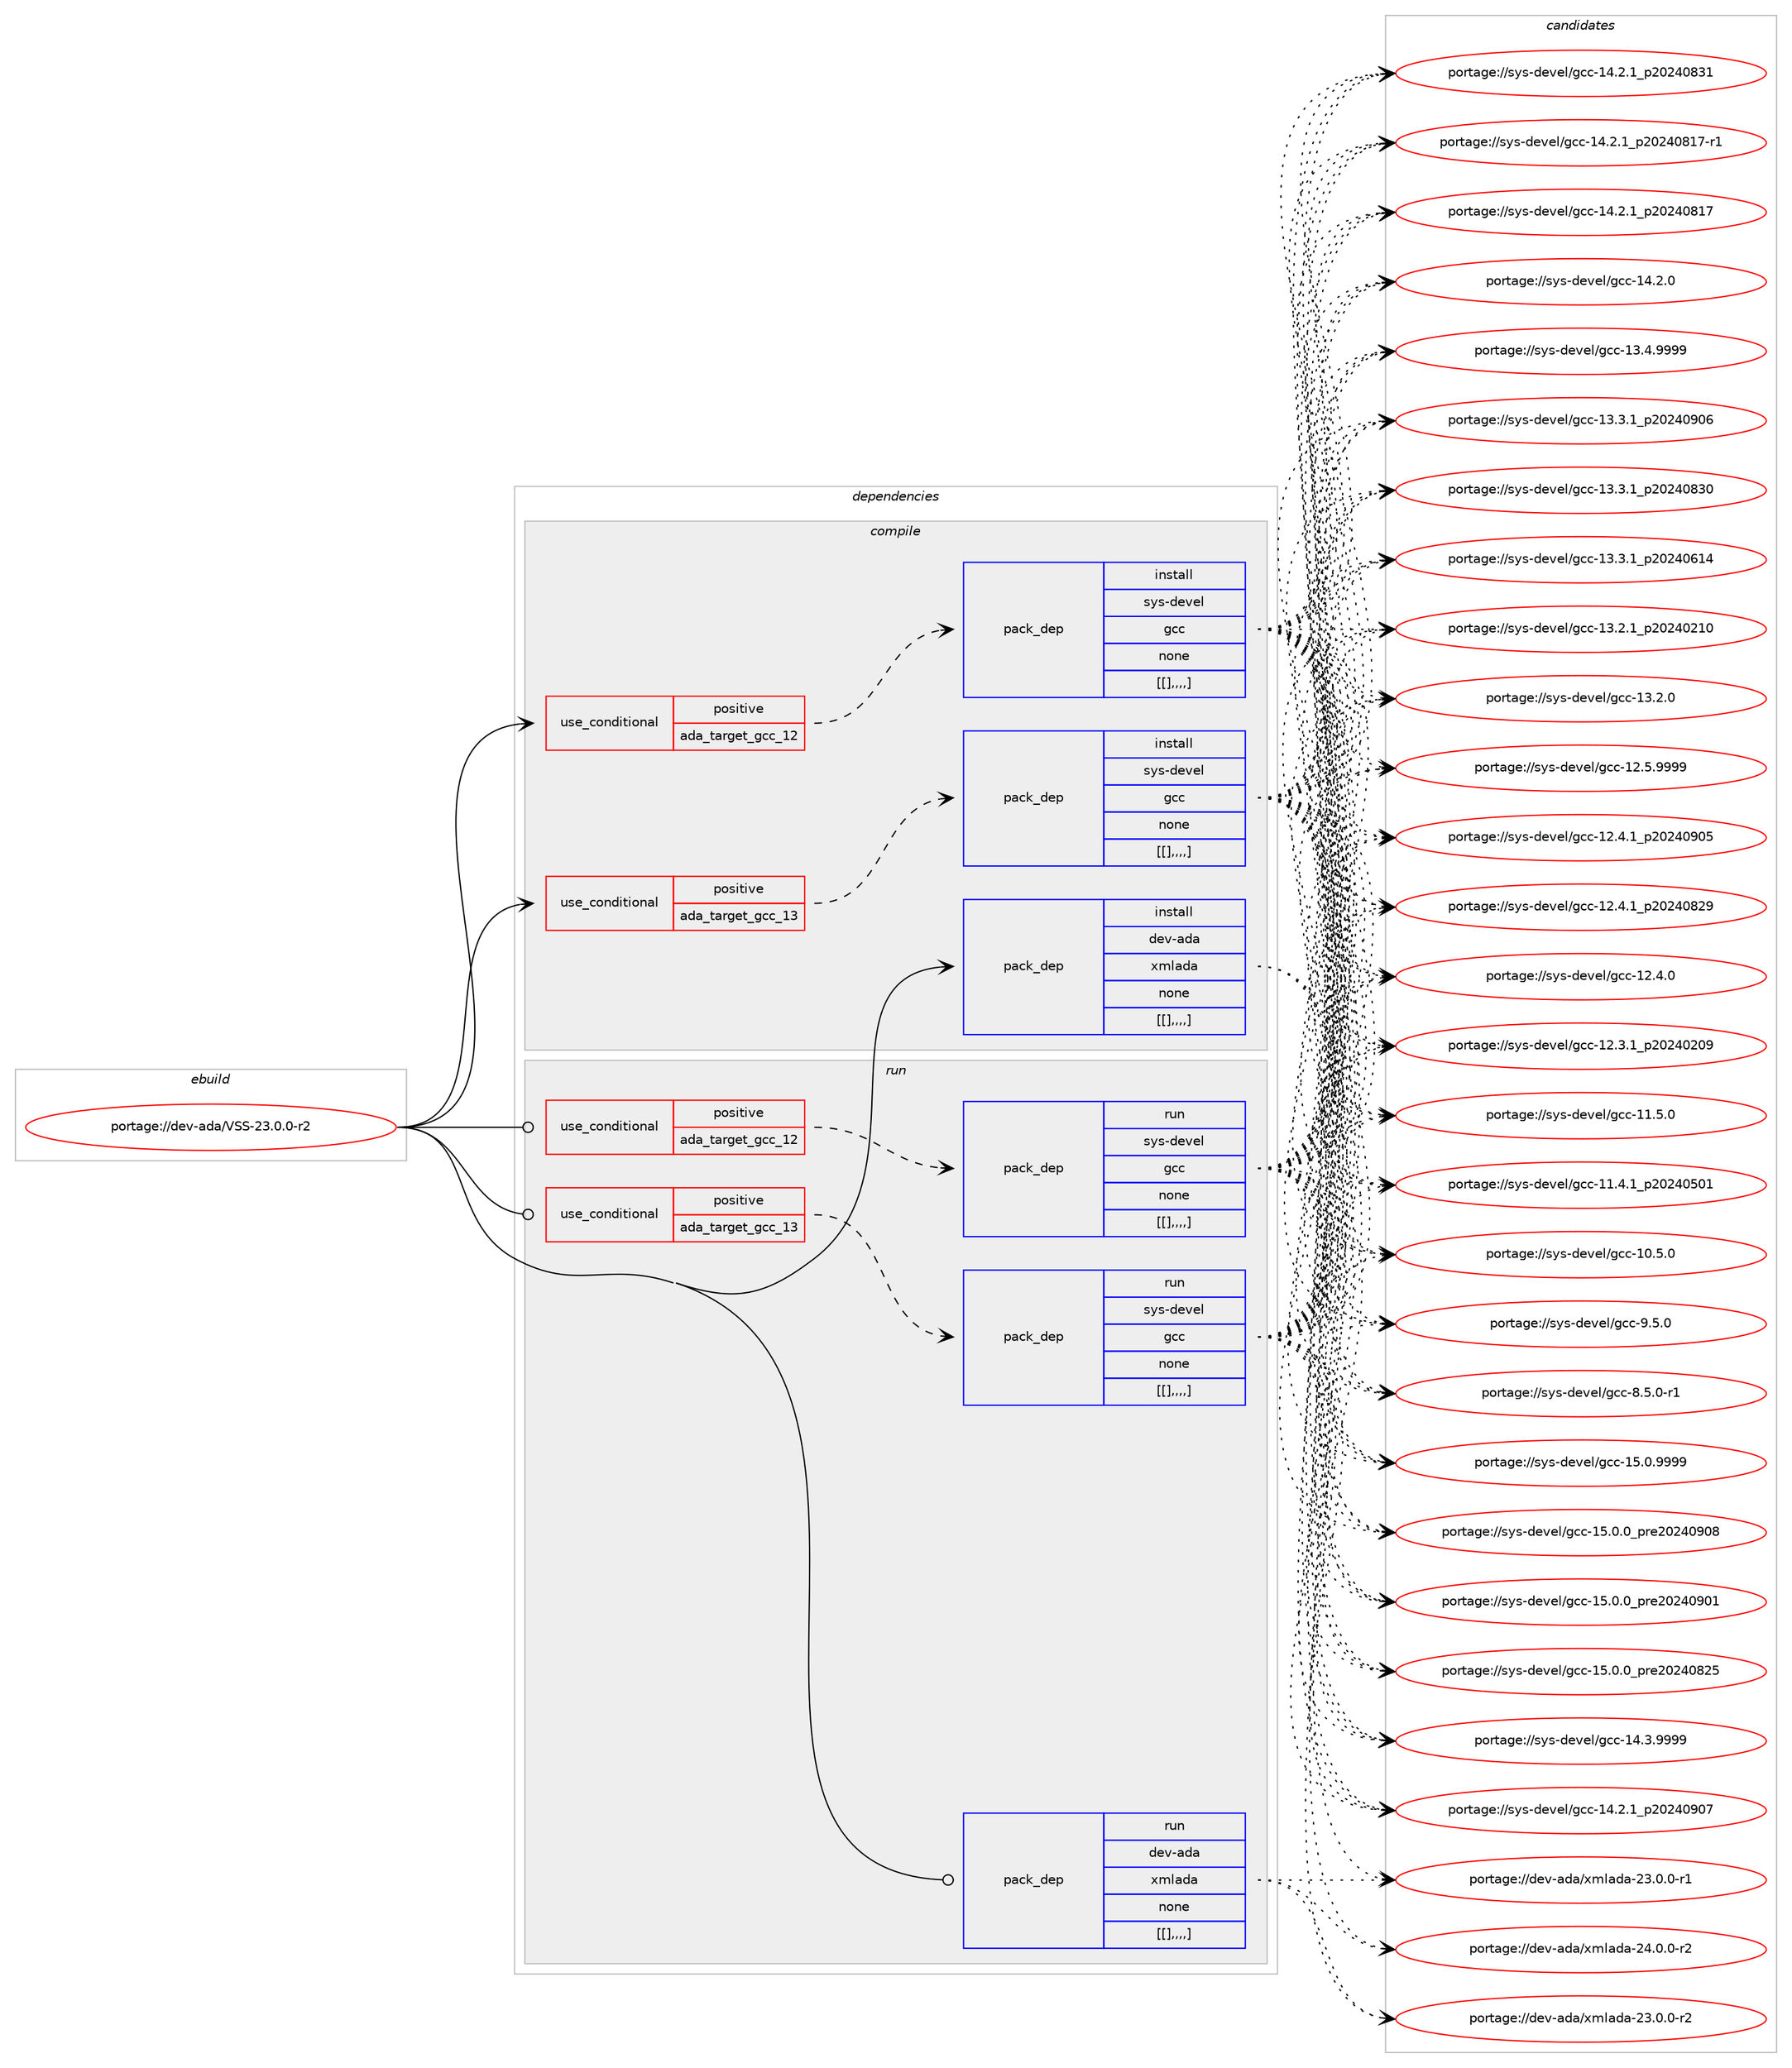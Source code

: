 digraph prolog {

# *************
# Graph options
# *************

newrank=true;
concentrate=true;
compound=true;
graph [rankdir=LR,fontname=Helvetica,fontsize=10,ranksep=1.5];#, ranksep=2.5, nodesep=0.2];
edge  [arrowhead=vee];
node  [fontname=Helvetica,fontsize=10];

# **********
# The ebuild
# **********

subgraph cluster_leftcol {
color=gray;
label=<<i>ebuild</i>>;
id [label="portage://dev-ada/VSS-23.0.0-r2", color=red, width=4, href="../dev-ada/VSS-23.0.0-r2.svg"];
}

# ****************
# The dependencies
# ****************

subgraph cluster_midcol {
color=gray;
label=<<i>dependencies</i>>;
subgraph cluster_compile {
fillcolor="#eeeeee";
style=filled;
label=<<i>compile</i>>;
subgraph cond16482 {
dependency63281 [label=<<TABLE BORDER="0" CELLBORDER="1" CELLSPACING="0" CELLPADDING="4"><TR><TD ROWSPAN="3" CELLPADDING="10">use_conditional</TD></TR><TR><TD>positive</TD></TR><TR><TD>ada_target_gcc_12</TD></TR></TABLE>>, shape=none, color=red];
subgraph pack45878 {
dependency63282 [label=<<TABLE BORDER="0" CELLBORDER="1" CELLSPACING="0" CELLPADDING="4" WIDTH="220"><TR><TD ROWSPAN="6" CELLPADDING="30">pack_dep</TD></TR><TR><TD WIDTH="110">install</TD></TR><TR><TD>sys-devel</TD></TR><TR><TD>gcc</TD></TR><TR><TD>none</TD></TR><TR><TD>[[],,,,]</TD></TR></TABLE>>, shape=none, color=blue];
}
dependency63281:e -> dependency63282:w [weight=20,style="dashed",arrowhead="vee"];
}
id:e -> dependency63281:w [weight=20,style="solid",arrowhead="vee"];
subgraph cond16483 {
dependency63283 [label=<<TABLE BORDER="0" CELLBORDER="1" CELLSPACING="0" CELLPADDING="4"><TR><TD ROWSPAN="3" CELLPADDING="10">use_conditional</TD></TR><TR><TD>positive</TD></TR><TR><TD>ada_target_gcc_13</TD></TR></TABLE>>, shape=none, color=red];
subgraph pack45879 {
dependency63284 [label=<<TABLE BORDER="0" CELLBORDER="1" CELLSPACING="0" CELLPADDING="4" WIDTH="220"><TR><TD ROWSPAN="6" CELLPADDING="30">pack_dep</TD></TR><TR><TD WIDTH="110">install</TD></TR><TR><TD>sys-devel</TD></TR><TR><TD>gcc</TD></TR><TR><TD>none</TD></TR><TR><TD>[[],,,,]</TD></TR></TABLE>>, shape=none, color=blue];
}
dependency63283:e -> dependency63284:w [weight=20,style="dashed",arrowhead="vee"];
}
id:e -> dependency63283:w [weight=20,style="solid",arrowhead="vee"];
subgraph pack45880 {
dependency63285 [label=<<TABLE BORDER="0" CELLBORDER="1" CELLSPACING="0" CELLPADDING="4" WIDTH="220"><TR><TD ROWSPAN="6" CELLPADDING="30">pack_dep</TD></TR><TR><TD WIDTH="110">install</TD></TR><TR><TD>dev-ada</TD></TR><TR><TD>xmlada</TD></TR><TR><TD>none</TD></TR><TR><TD>[[],,,,]</TD></TR></TABLE>>, shape=none, color=blue];
}
id:e -> dependency63285:w [weight=20,style="solid",arrowhead="vee"];
}
subgraph cluster_compileandrun {
fillcolor="#eeeeee";
style=filled;
label=<<i>compile and run</i>>;
}
subgraph cluster_run {
fillcolor="#eeeeee";
style=filled;
label=<<i>run</i>>;
subgraph cond16484 {
dependency63286 [label=<<TABLE BORDER="0" CELLBORDER="1" CELLSPACING="0" CELLPADDING="4"><TR><TD ROWSPAN="3" CELLPADDING="10">use_conditional</TD></TR><TR><TD>positive</TD></TR><TR><TD>ada_target_gcc_12</TD></TR></TABLE>>, shape=none, color=red];
subgraph pack45881 {
dependency63287 [label=<<TABLE BORDER="0" CELLBORDER="1" CELLSPACING="0" CELLPADDING="4" WIDTH="220"><TR><TD ROWSPAN="6" CELLPADDING="30">pack_dep</TD></TR><TR><TD WIDTH="110">run</TD></TR><TR><TD>sys-devel</TD></TR><TR><TD>gcc</TD></TR><TR><TD>none</TD></TR><TR><TD>[[],,,,]</TD></TR></TABLE>>, shape=none, color=blue];
}
dependency63286:e -> dependency63287:w [weight=20,style="dashed",arrowhead="vee"];
}
id:e -> dependency63286:w [weight=20,style="solid",arrowhead="odot"];
subgraph cond16485 {
dependency63288 [label=<<TABLE BORDER="0" CELLBORDER="1" CELLSPACING="0" CELLPADDING="4"><TR><TD ROWSPAN="3" CELLPADDING="10">use_conditional</TD></TR><TR><TD>positive</TD></TR><TR><TD>ada_target_gcc_13</TD></TR></TABLE>>, shape=none, color=red];
subgraph pack45882 {
dependency63289 [label=<<TABLE BORDER="0" CELLBORDER="1" CELLSPACING="0" CELLPADDING="4" WIDTH="220"><TR><TD ROWSPAN="6" CELLPADDING="30">pack_dep</TD></TR><TR><TD WIDTH="110">run</TD></TR><TR><TD>sys-devel</TD></TR><TR><TD>gcc</TD></TR><TR><TD>none</TD></TR><TR><TD>[[],,,,]</TD></TR></TABLE>>, shape=none, color=blue];
}
dependency63288:e -> dependency63289:w [weight=20,style="dashed",arrowhead="vee"];
}
id:e -> dependency63288:w [weight=20,style="solid",arrowhead="odot"];
subgraph pack45883 {
dependency63290 [label=<<TABLE BORDER="0" CELLBORDER="1" CELLSPACING="0" CELLPADDING="4" WIDTH="220"><TR><TD ROWSPAN="6" CELLPADDING="30">pack_dep</TD></TR><TR><TD WIDTH="110">run</TD></TR><TR><TD>dev-ada</TD></TR><TR><TD>xmlada</TD></TR><TR><TD>none</TD></TR><TR><TD>[[],,,,]</TD></TR></TABLE>>, shape=none, color=blue];
}
id:e -> dependency63290:w [weight=20,style="solid",arrowhead="odot"];
}
}

# **************
# The candidates
# **************

subgraph cluster_choices {
rank=same;
color=gray;
label=<<i>candidates</i>>;

subgraph choice45878 {
color=black;
nodesep=1;
choice1151211154510010111810110847103999945495346484657575757 [label="portage://sys-devel/gcc-15.0.9999", color=red, width=4,href="../sys-devel/gcc-15.0.9999.svg"];
choice1151211154510010111810110847103999945495346484648951121141015048505248574856 [label="portage://sys-devel/gcc-15.0.0_pre20240908", color=red, width=4,href="../sys-devel/gcc-15.0.0_pre20240908.svg"];
choice1151211154510010111810110847103999945495346484648951121141015048505248574849 [label="portage://sys-devel/gcc-15.0.0_pre20240901", color=red, width=4,href="../sys-devel/gcc-15.0.0_pre20240901.svg"];
choice1151211154510010111810110847103999945495346484648951121141015048505248565053 [label="portage://sys-devel/gcc-15.0.0_pre20240825", color=red, width=4,href="../sys-devel/gcc-15.0.0_pre20240825.svg"];
choice1151211154510010111810110847103999945495246514657575757 [label="portage://sys-devel/gcc-14.3.9999", color=red, width=4,href="../sys-devel/gcc-14.3.9999.svg"];
choice1151211154510010111810110847103999945495246504649951125048505248574855 [label="portage://sys-devel/gcc-14.2.1_p20240907", color=red, width=4,href="../sys-devel/gcc-14.2.1_p20240907.svg"];
choice1151211154510010111810110847103999945495246504649951125048505248565149 [label="portage://sys-devel/gcc-14.2.1_p20240831", color=red, width=4,href="../sys-devel/gcc-14.2.1_p20240831.svg"];
choice11512111545100101118101108471039999454952465046499511250485052485649554511449 [label="portage://sys-devel/gcc-14.2.1_p20240817-r1", color=red, width=4,href="../sys-devel/gcc-14.2.1_p20240817-r1.svg"];
choice1151211154510010111810110847103999945495246504649951125048505248564955 [label="portage://sys-devel/gcc-14.2.1_p20240817", color=red, width=4,href="../sys-devel/gcc-14.2.1_p20240817.svg"];
choice1151211154510010111810110847103999945495246504648 [label="portage://sys-devel/gcc-14.2.0", color=red, width=4,href="../sys-devel/gcc-14.2.0.svg"];
choice1151211154510010111810110847103999945495146524657575757 [label="portage://sys-devel/gcc-13.4.9999", color=red, width=4,href="../sys-devel/gcc-13.4.9999.svg"];
choice1151211154510010111810110847103999945495146514649951125048505248574854 [label="portage://sys-devel/gcc-13.3.1_p20240906", color=red, width=4,href="../sys-devel/gcc-13.3.1_p20240906.svg"];
choice1151211154510010111810110847103999945495146514649951125048505248565148 [label="portage://sys-devel/gcc-13.3.1_p20240830", color=red, width=4,href="../sys-devel/gcc-13.3.1_p20240830.svg"];
choice1151211154510010111810110847103999945495146514649951125048505248544952 [label="portage://sys-devel/gcc-13.3.1_p20240614", color=red, width=4,href="../sys-devel/gcc-13.3.1_p20240614.svg"];
choice1151211154510010111810110847103999945495146504649951125048505248504948 [label="portage://sys-devel/gcc-13.2.1_p20240210", color=red, width=4,href="../sys-devel/gcc-13.2.1_p20240210.svg"];
choice1151211154510010111810110847103999945495146504648 [label="portage://sys-devel/gcc-13.2.0", color=red, width=4,href="../sys-devel/gcc-13.2.0.svg"];
choice1151211154510010111810110847103999945495046534657575757 [label="portage://sys-devel/gcc-12.5.9999", color=red, width=4,href="../sys-devel/gcc-12.5.9999.svg"];
choice1151211154510010111810110847103999945495046524649951125048505248574853 [label="portage://sys-devel/gcc-12.4.1_p20240905", color=red, width=4,href="../sys-devel/gcc-12.4.1_p20240905.svg"];
choice1151211154510010111810110847103999945495046524649951125048505248565057 [label="portage://sys-devel/gcc-12.4.1_p20240829", color=red, width=4,href="../sys-devel/gcc-12.4.1_p20240829.svg"];
choice1151211154510010111810110847103999945495046524648 [label="portage://sys-devel/gcc-12.4.0", color=red, width=4,href="../sys-devel/gcc-12.4.0.svg"];
choice1151211154510010111810110847103999945495046514649951125048505248504857 [label="portage://sys-devel/gcc-12.3.1_p20240209", color=red, width=4,href="../sys-devel/gcc-12.3.1_p20240209.svg"];
choice1151211154510010111810110847103999945494946534648 [label="portage://sys-devel/gcc-11.5.0", color=red, width=4,href="../sys-devel/gcc-11.5.0.svg"];
choice1151211154510010111810110847103999945494946524649951125048505248534849 [label="portage://sys-devel/gcc-11.4.1_p20240501", color=red, width=4,href="../sys-devel/gcc-11.4.1_p20240501.svg"];
choice1151211154510010111810110847103999945494846534648 [label="portage://sys-devel/gcc-10.5.0", color=red, width=4,href="../sys-devel/gcc-10.5.0.svg"];
choice11512111545100101118101108471039999455746534648 [label="portage://sys-devel/gcc-9.5.0", color=red, width=4,href="../sys-devel/gcc-9.5.0.svg"];
choice115121115451001011181011084710399994556465346484511449 [label="portage://sys-devel/gcc-8.5.0-r1", color=red, width=4,href="../sys-devel/gcc-8.5.0-r1.svg"];
dependency63282:e -> choice1151211154510010111810110847103999945495346484657575757:w [style=dotted,weight="100"];
dependency63282:e -> choice1151211154510010111810110847103999945495346484648951121141015048505248574856:w [style=dotted,weight="100"];
dependency63282:e -> choice1151211154510010111810110847103999945495346484648951121141015048505248574849:w [style=dotted,weight="100"];
dependency63282:e -> choice1151211154510010111810110847103999945495346484648951121141015048505248565053:w [style=dotted,weight="100"];
dependency63282:e -> choice1151211154510010111810110847103999945495246514657575757:w [style=dotted,weight="100"];
dependency63282:e -> choice1151211154510010111810110847103999945495246504649951125048505248574855:w [style=dotted,weight="100"];
dependency63282:e -> choice1151211154510010111810110847103999945495246504649951125048505248565149:w [style=dotted,weight="100"];
dependency63282:e -> choice11512111545100101118101108471039999454952465046499511250485052485649554511449:w [style=dotted,weight="100"];
dependency63282:e -> choice1151211154510010111810110847103999945495246504649951125048505248564955:w [style=dotted,weight="100"];
dependency63282:e -> choice1151211154510010111810110847103999945495246504648:w [style=dotted,weight="100"];
dependency63282:e -> choice1151211154510010111810110847103999945495146524657575757:w [style=dotted,weight="100"];
dependency63282:e -> choice1151211154510010111810110847103999945495146514649951125048505248574854:w [style=dotted,weight="100"];
dependency63282:e -> choice1151211154510010111810110847103999945495146514649951125048505248565148:w [style=dotted,weight="100"];
dependency63282:e -> choice1151211154510010111810110847103999945495146514649951125048505248544952:w [style=dotted,weight="100"];
dependency63282:e -> choice1151211154510010111810110847103999945495146504649951125048505248504948:w [style=dotted,weight="100"];
dependency63282:e -> choice1151211154510010111810110847103999945495146504648:w [style=dotted,weight="100"];
dependency63282:e -> choice1151211154510010111810110847103999945495046534657575757:w [style=dotted,weight="100"];
dependency63282:e -> choice1151211154510010111810110847103999945495046524649951125048505248574853:w [style=dotted,weight="100"];
dependency63282:e -> choice1151211154510010111810110847103999945495046524649951125048505248565057:w [style=dotted,weight="100"];
dependency63282:e -> choice1151211154510010111810110847103999945495046524648:w [style=dotted,weight="100"];
dependency63282:e -> choice1151211154510010111810110847103999945495046514649951125048505248504857:w [style=dotted,weight="100"];
dependency63282:e -> choice1151211154510010111810110847103999945494946534648:w [style=dotted,weight="100"];
dependency63282:e -> choice1151211154510010111810110847103999945494946524649951125048505248534849:w [style=dotted,weight="100"];
dependency63282:e -> choice1151211154510010111810110847103999945494846534648:w [style=dotted,weight="100"];
dependency63282:e -> choice11512111545100101118101108471039999455746534648:w [style=dotted,weight="100"];
dependency63282:e -> choice115121115451001011181011084710399994556465346484511449:w [style=dotted,weight="100"];
}
subgraph choice45879 {
color=black;
nodesep=1;
choice1151211154510010111810110847103999945495346484657575757 [label="portage://sys-devel/gcc-15.0.9999", color=red, width=4,href="../sys-devel/gcc-15.0.9999.svg"];
choice1151211154510010111810110847103999945495346484648951121141015048505248574856 [label="portage://sys-devel/gcc-15.0.0_pre20240908", color=red, width=4,href="../sys-devel/gcc-15.0.0_pre20240908.svg"];
choice1151211154510010111810110847103999945495346484648951121141015048505248574849 [label="portage://sys-devel/gcc-15.0.0_pre20240901", color=red, width=4,href="../sys-devel/gcc-15.0.0_pre20240901.svg"];
choice1151211154510010111810110847103999945495346484648951121141015048505248565053 [label="portage://sys-devel/gcc-15.0.0_pre20240825", color=red, width=4,href="../sys-devel/gcc-15.0.0_pre20240825.svg"];
choice1151211154510010111810110847103999945495246514657575757 [label="portage://sys-devel/gcc-14.3.9999", color=red, width=4,href="../sys-devel/gcc-14.3.9999.svg"];
choice1151211154510010111810110847103999945495246504649951125048505248574855 [label="portage://sys-devel/gcc-14.2.1_p20240907", color=red, width=4,href="../sys-devel/gcc-14.2.1_p20240907.svg"];
choice1151211154510010111810110847103999945495246504649951125048505248565149 [label="portage://sys-devel/gcc-14.2.1_p20240831", color=red, width=4,href="../sys-devel/gcc-14.2.1_p20240831.svg"];
choice11512111545100101118101108471039999454952465046499511250485052485649554511449 [label="portage://sys-devel/gcc-14.2.1_p20240817-r1", color=red, width=4,href="../sys-devel/gcc-14.2.1_p20240817-r1.svg"];
choice1151211154510010111810110847103999945495246504649951125048505248564955 [label="portage://sys-devel/gcc-14.2.1_p20240817", color=red, width=4,href="../sys-devel/gcc-14.2.1_p20240817.svg"];
choice1151211154510010111810110847103999945495246504648 [label="portage://sys-devel/gcc-14.2.0", color=red, width=4,href="../sys-devel/gcc-14.2.0.svg"];
choice1151211154510010111810110847103999945495146524657575757 [label="portage://sys-devel/gcc-13.4.9999", color=red, width=4,href="../sys-devel/gcc-13.4.9999.svg"];
choice1151211154510010111810110847103999945495146514649951125048505248574854 [label="portage://sys-devel/gcc-13.3.1_p20240906", color=red, width=4,href="../sys-devel/gcc-13.3.1_p20240906.svg"];
choice1151211154510010111810110847103999945495146514649951125048505248565148 [label="portage://sys-devel/gcc-13.3.1_p20240830", color=red, width=4,href="../sys-devel/gcc-13.3.1_p20240830.svg"];
choice1151211154510010111810110847103999945495146514649951125048505248544952 [label="portage://sys-devel/gcc-13.3.1_p20240614", color=red, width=4,href="../sys-devel/gcc-13.3.1_p20240614.svg"];
choice1151211154510010111810110847103999945495146504649951125048505248504948 [label="portage://sys-devel/gcc-13.2.1_p20240210", color=red, width=4,href="../sys-devel/gcc-13.2.1_p20240210.svg"];
choice1151211154510010111810110847103999945495146504648 [label="portage://sys-devel/gcc-13.2.0", color=red, width=4,href="../sys-devel/gcc-13.2.0.svg"];
choice1151211154510010111810110847103999945495046534657575757 [label="portage://sys-devel/gcc-12.5.9999", color=red, width=4,href="../sys-devel/gcc-12.5.9999.svg"];
choice1151211154510010111810110847103999945495046524649951125048505248574853 [label="portage://sys-devel/gcc-12.4.1_p20240905", color=red, width=4,href="../sys-devel/gcc-12.4.1_p20240905.svg"];
choice1151211154510010111810110847103999945495046524649951125048505248565057 [label="portage://sys-devel/gcc-12.4.1_p20240829", color=red, width=4,href="../sys-devel/gcc-12.4.1_p20240829.svg"];
choice1151211154510010111810110847103999945495046524648 [label="portage://sys-devel/gcc-12.4.0", color=red, width=4,href="../sys-devel/gcc-12.4.0.svg"];
choice1151211154510010111810110847103999945495046514649951125048505248504857 [label="portage://sys-devel/gcc-12.3.1_p20240209", color=red, width=4,href="../sys-devel/gcc-12.3.1_p20240209.svg"];
choice1151211154510010111810110847103999945494946534648 [label="portage://sys-devel/gcc-11.5.0", color=red, width=4,href="../sys-devel/gcc-11.5.0.svg"];
choice1151211154510010111810110847103999945494946524649951125048505248534849 [label="portage://sys-devel/gcc-11.4.1_p20240501", color=red, width=4,href="../sys-devel/gcc-11.4.1_p20240501.svg"];
choice1151211154510010111810110847103999945494846534648 [label="portage://sys-devel/gcc-10.5.0", color=red, width=4,href="../sys-devel/gcc-10.5.0.svg"];
choice11512111545100101118101108471039999455746534648 [label="portage://sys-devel/gcc-9.5.0", color=red, width=4,href="../sys-devel/gcc-9.5.0.svg"];
choice115121115451001011181011084710399994556465346484511449 [label="portage://sys-devel/gcc-8.5.0-r1", color=red, width=4,href="../sys-devel/gcc-8.5.0-r1.svg"];
dependency63284:e -> choice1151211154510010111810110847103999945495346484657575757:w [style=dotted,weight="100"];
dependency63284:e -> choice1151211154510010111810110847103999945495346484648951121141015048505248574856:w [style=dotted,weight="100"];
dependency63284:e -> choice1151211154510010111810110847103999945495346484648951121141015048505248574849:w [style=dotted,weight="100"];
dependency63284:e -> choice1151211154510010111810110847103999945495346484648951121141015048505248565053:w [style=dotted,weight="100"];
dependency63284:e -> choice1151211154510010111810110847103999945495246514657575757:w [style=dotted,weight="100"];
dependency63284:e -> choice1151211154510010111810110847103999945495246504649951125048505248574855:w [style=dotted,weight="100"];
dependency63284:e -> choice1151211154510010111810110847103999945495246504649951125048505248565149:w [style=dotted,weight="100"];
dependency63284:e -> choice11512111545100101118101108471039999454952465046499511250485052485649554511449:w [style=dotted,weight="100"];
dependency63284:e -> choice1151211154510010111810110847103999945495246504649951125048505248564955:w [style=dotted,weight="100"];
dependency63284:e -> choice1151211154510010111810110847103999945495246504648:w [style=dotted,weight="100"];
dependency63284:e -> choice1151211154510010111810110847103999945495146524657575757:w [style=dotted,weight="100"];
dependency63284:e -> choice1151211154510010111810110847103999945495146514649951125048505248574854:w [style=dotted,weight="100"];
dependency63284:e -> choice1151211154510010111810110847103999945495146514649951125048505248565148:w [style=dotted,weight="100"];
dependency63284:e -> choice1151211154510010111810110847103999945495146514649951125048505248544952:w [style=dotted,weight="100"];
dependency63284:e -> choice1151211154510010111810110847103999945495146504649951125048505248504948:w [style=dotted,weight="100"];
dependency63284:e -> choice1151211154510010111810110847103999945495146504648:w [style=dotted,weight="100"];
dependency63284:e -> choice1151211154510010111810110847103999945495046534657575757:w [style=dotted,weight="100"];
dependency63284:e -> choice1151211154510010111810110847103999945495046524649951125048505248574853:w [style=dotted,weight="100"];
dependency63284:e -> choice1151211154510010111810110847103999945495046524649951125048505248565057:w [style=dotted,weight="100"];
dependency63284:e -> choice1151211154510010111810110847103999945495046524648:w [style=dotted,weight="100"];
dependency63284:e -> choice1151211154510010111810110847103999945495046514649951125048505248504857:w [style=dotted,weight="100"];
dependency63284:e -> choice1151211154510010111810110847103999945494946534648:w [style=dotted,weight="100"];
dependency63284:e -> choice1151211154510010111810110847103999945494946524649951125048505248534849:w [style=dotted,weight="100"];
dependency63284:e -> choice1151211154510010111810110847103999945494846534648:w [style=dotted,weight="100"];
dependency63284:e -> choice11512111545100101118101108471039999455746534648:w [style=dotted,weight="100"];
dependency63284:e -> choice115121115451001011181011084710399994556465346484511449:w [style=dotted,weight="100"];
}
subgraph choice45880 {
color=black;
nodesep=1;
choice100101118459710097471201091089710097455052464846484511450 [label="portage://dev-ada/xmlada-24.0.0-r2", color=red, width=4,href="../dev-ada/xmlada-24.0.0-r2.svg"];
choice100101118459710097471201091089710097455051464846484511450 [label="portage://dev-ada/xmlada-23.0.0-r2", color=red, width=4,href="../dev-ada/xmlada-23.0.0-r2.svg"];
choice100101118459710097471201091089710097455051464846484511449 [label="portage://dev-ada/xmlada-23.0.0-r1", color=red, width=4,href="../dev-ada/xmlada-23.0.0-r1.svg"];
dependency63285:e -> choice100101118459710097471201091089710097455052464846484511450:w [style=dotted,weight="100"];
dependency63285:e -> choice100101118459710097471201091089710097455051464846484511450:w [style=dotted,weight="100"];
dependency63285:e -> choice100101118459710097471201091089710097455051464846484511449:w [style=dotted,weight="100"];
}
subgraph choice45881 {
color=black;
nodesep=1;
choice1151211154510010111810110847103999945495346484657575757 [label="portage://sys-devel/gcc-15.0.9999", color=red, width=4,href="../sys-devel/gcc-15.0.9999.svg"];
choice1151211154510010111810110847103999945495346484648951121141015048505248574856 [label="portage://sys-devel/gcc-15.0.0_pre20240908", color=red, width=4,href="../sys-devel/gcc-15.0.0_pre20240908.svg"];
choice1151211154510010111810110847103999945495346484648951121141015048505248574849 [label="portage://sys-devel/gcc-15.0.0_pre20240901", color=red, width=4,href="../sys-devel/gcc-15.0.0_pre20240901.svg"];
choice1151211154510010111810110847103999945495346484648951121141015048505248565053 [label="portage://sys-devel/gcc-15.0.0_pre20240825", color=red, width=4,href="../sys-devel/gcc-15.0.0_pre20240825.svg"];
choice1151211154510010111810110847103999945495246514657575757 [label="portage://sys-devel/gcc-14.3.9999", color=red, width=4,href="../sys-devel/gcc-14.3.9999.svg"];
choice1151211154510010111810110847103999945495246504649951125048505248574855 [label="portage://sys-devel/gcc-14.2.1_p20240907", color=red, width=4,href="../sys-devel/gcc-14.2.1_p20240907.svg"];
choice1151211154510010111810110847103999945495246504649951125048505248565149 [label="portage://sys-devel/gcc-14.2.1_p20240831", color=red, width=4,href="../sys-devel/gcc-14.2.1_p20240831.svg"];
choice11512111545100101118101108471039999454952465046499511250485052485649554511449 [label="portage://sys-devel/gcc-14.2.1_p20240817-r1", color=red, width=4,href="../sys-devel/gcc-14.2.1_p20240817-r1.svg"];
choice1151211154510010111810110847103999945495246504649951125048505248564955 [label="portage://sys-devel/gcc-14.2.1_p20240817", color=red, width=4,href="../sys-devel/gcc-14.2.1_p20240817.svg"];
choice1151211154510010111810110847103999945495246504648 [label="portage://sys-devel/gcc-14.2.0", color=red, width=4,href="../sys-devel/gcc-14.2.0.svg"];
choice1151211154510010111810110847103999945495146524657575757 [label="portage://sys-devel/gcc-13.4.9999", color=red, width=4,href="../sys-devel/gcc-13.4.9999.svg"];
choice1151211154510010111810110847103999945495146514649951125048505248574854 [label="portage://sys-devel/gcc-13.3.1_p20240906", color=red, width=4,href="../sys-devel/gcc-13.3.1_p20240906.svg"];
choice1151211154510010111810110847103999945495146514649951125048505248565148 [label="portage://sys-devel/gcc-13.3.1_p20240830", color=red, width=4,href="../sys-devel/gcc-13.3.1_p20240830.svg"];
choice1151211154510010111810110847103999945495146514649951125048505248544952 [label="portage://sys-devel/gcc-13.3.1_p20240614", color=red, width=4,href="../sys-devel/gcc-13.3.1_p20240614.svg"];
choice1151211154510010111810110847103999945495146504649951125048505248504948 [label="portage://sys-devel/gcc-13.2.1_p20240210", color=red, width=4,href="../sys-devel/gcc-13.2.1_p20240210.svg"];
choice1151211154510010111810110847103999945495146504648 [label="portage://sys-devel/gcc-13.2.0", color=red, width=4,href="../sys-devel/gcc-13.2.0.svg"];
choice1151211154510010111810110847103999945495046534657575757 [label="portage://sys-devel/gcc-12.5.9999", color=red, width=4,href="../sys-devel/gcc-12.5.9999.svg"];
choice1151211154510010111810110847103999945495046524649951125048505248574853 [label="portage://sys-devel/gcc-12.4.1_p20240905", color=red, width=4,href="../sys-devel/gcc-12.4.1_p20240905.svg"];
choice1151211154510010111810110847103999945495046524649951125048505248565057 [label="portage://sys-devel/gcc-12.4.1_p20240829", color=red, width=4,href="../sys-devel/gcc-12.4.1_p20240829.svg"];
choice1151211154510010111810110847103999945495046524648 [label="portage://sys-devel/gcc-12.4.0", color=red, width=4,href="../sys-devel/gcc-12.4.0.svg"];
choice1151211154510010111810110847103999945495046514649951125048505248504857 [label="portage://sys-devel/gcc-12.3.1_p20240209", color=red, width=4,href="../sys-devel/gcc-12.3.1_p20240209.svg"];
choice1151211154510010111810110847103999945494946534648 [label="portage://sys-devel/gcc-11.5.0", color=red, width=4,href="../sys-devel/gcc-11.5.0.svg"];
choice1151211154510010111810110847103999945494946524649951125048505248534849 [label="portage://sys-devel/gcc-11.4.1_p20240501", color=red, width=4,href="../sys-devel/gcc-11.4.1_p20240501.svg"];
choice1151211154510010111810110847103999945494846534648 [label="portage://sys-devel/gcc-10.5.0", color=red, width=4,href="../sys-devel/gcc-10.5.0.svg"];
choice11512111545100101118101108471039999455746534648 [label="portage://sys-devel/gcc-9.5.0", color=red, width=4,href="../sys-devel/gcc-9.5.0.svg"];
choice115121115451001011181011084710399994556465346484511449 [label="portage://sys-devel/gcc-8.5.0-r1", color=red, width=4,href="../sys-devel/gcc-8.5.0-r1.svg"];
dependency63287:e -> choice1151211154510010111810110847103999945495346484657575757:w [style=dotted,weight="100"];
dependency63287:e -> choice1151211154510010111810110847103999945495346484648951121141015048505248574856:w [style=dotted,weight="100"];
dependency63287:e -> choice1151211154510010111810110847103999945495346484648951121141015048505248574849:w [style=dotted,weight="100"];
dependency63287:e -> choice1151211154510010111810110847103999945495346484648951121141015048505248565053:w [style=dotted,weight="100"];
dependency63287:e -> choice1151211154510010111810110847103999945495246514657575757:w [style=dotted,weight="100"];
dependency63287:e -> choice1151211154510010111810110847103999945495246504649951125048505248574855:w [style=dotted,weight="100"];
dependency63287:e -> choice1151211154510010111810110847103999945495246504649951125048505248565149:w [style=dotted,weight="100"];
dependency63287:e -> choice11512111545100101118101108471039999454952465046499511250485052485649554511449:w [style=dotted,weight="100"];
dependency63287:e -> choice1151211154510010111810110847103999945495246504649951125048505248564955:w [style=dotted,weight="100"];
dependency63287:e -> choice1151211154510010111810110847103999945495246504648:w [style=dotted,weight="100"];
dependency63287:e -> choice1151211154510010111810110847103999945495146524657575757:w [style=dotted,weight="100"];
dependency63287:e -> choice1151211154510010111810110847103999945495146514649951125048505248574854:w [style=dotted,weight="100"];
dependency63287:e -> choice1151211154510010111810110847103999945495146514649951125048505248565148:w [style=dotted,weight="100"];
dependency63287:e -> choice1151211154510010111810110847103999945495146514649951125048505248544952:w [style=dotted,weight="100"];
dependency63287:e -> choice1151211154510010111810110847103999945495146504649951125048505248504948:w [style=dotted,weight="100"];
dependency63287:e -> choice1151211154510010111810110847103999945495146504648:w [style=dotted,weight="100"];
dependency63287:e -> choice1151211154510010111810110847103999945495046534657575757:w [style=dotted,weight="100"];
dependency63287:e -> choice1151211154510010111810110847103999945495046524649951125048505248574853:w [style=dotted,weight="100"];
dependency63287:e -> choice1151211154510010111810110847103999945495046524649951125048505248565057:w [style=dotted,weight="100"];
dependency63287:e -> choice1151211154510010111810110847103999945495046524648:w [style=dotted,weight="100"];
dependency63287:e -> choice1151211154510010111810110847103999945495046514649951125048505248504857:w [style=dotted,weight="100"];
dependency63287:e -> choice1151211154510010111810110847103999945494946534648:w [style=dotted,weight="100"];
dependency63287:e -> choice1151211154510010111810110847103999945494946524649951125048505248534849:w [style=dotted,weight="100"];
dependency63287:e -> choice1151211154510010111810110847103999945494846534648:w [style=dotted,weight="100"];
dependency63287:e -> choice11512111545100101118101108471039999455746534648:w [style=dotted,weight="100"];
dependency63287:e -> choice115121115451001011181011084710399994556465346484511449:w [style=dotted,weight="100"];
}
subgraph choice45882 {
color=black;
nodesep=1;
choice1151211154510010111810110847103999945495346484657575757 [label="portage://sys-devel/gcc-15.0.9999", color=red, width=4,href="../sys-devel/gcc-15.0.9999.svg"];
choice1151211154510010111810110847103999945495346484648951121141015048505248574856 [label="portage://sys-devel/gcc-15.0.0_pre20240908", color=red, width=4,href="../sys-devel/gcc-15.0.0_pre20240908.svg"];
choice1151211154510010111810110847103999945495346484648951121141015048505248574849 [label="portage://sys-devel/gcc-15.0.0_pre20240901", color=red, width=4,href="../sys-devel/gcc-15.0.0_pre20240901.svg"];
choice1151211154510010111810110847103999945495346484648951121141015048505248565053 [label="portage://sys-devel/gcc-15.0.0_pre20240825", color=red, width=4,href="../sys-devel/gcc-15.0.0_pre20240825.svg"];
choice1151211154510010111810110847103999945495246514657575757 [label="portage://sys-devel/gcc-14.3.9999", color=red, width=4,href="../sys-devel/gcc-14.3.9999.svg"];
choice1151211154510010111810110847103999945495246504649951125048505248574855 [label="portage://sys-devel/gcc-14.2.1_p20240907", color=red, width=4,href="../sys-devel/gcc-14.2.1_p20240907.svg"];
choice1151211154510010111810110847103999945495246504649951125048505248565149 [label="portage://sys-devel/gcc-14.2.1_p20240831", color=red, width=4,href="../sys-devel/gcc-14.2.1_p20240831.svg"];
choice11512111545100101118101108471039999454952465046499511250485052485649554511449 [label="portage://sys-devel/gcc-14.2.1_p20240817-r1", color=red, width=4,href="../sys-devel/gcc-14.2.1_p20240817-r1.svg"];
choice1151211154510010111810110847103999945495246504649951125048505248564955 [label="portage://sys-devel/gcc-14.2.1_p20240817", color=red, width=4,href="../sys-devel/gcc-14.2.1_p20240817.svg"];
choice1151211154510010111810110847103999945495246504648 [label="portage://sys-devel/gcc-14.2.0", color=red, width=4,href="../sys-devel/gcc-14.2.0.svg"];
choice1151211154510010111810110847103999945495146524657575757 [label="portage://sys-devel/gcc-13.4.9999", color=red, width=4,href="../sys-devel/gcc-13.4.9999.svg"];
choice1151211154510010111810110847103999945495146514649951125048505248574854 [label="portage://sys-devel/gcc-13.3.1_p20240906", color=red, width=4,href="../sys-devel/gcc-13.3.1_p20240906.svg"];
choice1151211154510010111810110847103999945495146514649951125048505248565148 [label="portage://sys-devel/gcc-13.3.1_p20240830", color=red, width=4,href="../sys-devel/gcc-13.3.1_p20240830.svg"];
choice1151211154510010111810110847103999945495146514649951125048505248544952 [label="portage://sys-devel/gcc-13.3.1_p20240614", color=red, width=4,href="../sys-devel/gcc-13.3.1_p20240614.svg"];
choice1151211154510010111810110847103999945495146504649951125048505248504948 [label="portage://sys-devel/gcc-13.2.1_p20240210", color=red, width=4,href="../sys-devel/gcc-13.2.1_p20240210.svg"];
choice1151211154510010111810110847103999945495146504648 [label="portage://sys-devel/gcc-13.2.0", color=red, width=4,href="../sys-devel/gcc-13.2.0.svg"];
choice1151211154510010111810110847103999945495046534657575757 [label="portage://sys-devel/gcc-12.5.9999", color=red, width=4,href="../sys-devel/gcc-12.5.9999.svg"];
choice1151211154510010111810110847103999945495046524649951125048505248574853 [label="portage://sys-devel/gcc-12.4.1_p20240905", color=red, width=4,href="../sys-devel/gcc-12.4.1_p20240905.svg"];
choice1151211154510010111810110847103999945495046524649951125048505248565057 [label="portage://sys-devel/gcc-12.4.1_p20240829", color=red, width=4,href="../sys-devel/gcc-12.4.1_p20240829.svg"];
choice1151211154510010111810110847103999945495046524648 [label="portage://sys-devel/gcc-12.4.0", color=red, width=4,href="../sys-devel/gcc-12.4.0.svg"];
choice1151211154510010111810110847103999945495046514649951125048505248504857 [label="portage://sys-devel/gcc-12.3.1_p20240209", color=red, width=4,href="../sys-devel/gcc-12.3.1_p20240209.svg"];
choice1151211154510010111810110847103999945494946534648 [label="portage://sys-devel/gcc-11.5.0", color=red, width=4,href="../sys-devel/gcc-11.5.0.svg"];
choice1151211154510010111810110847103999945494946524649951125048505248534849 [label="portage://sys-devel/gcc-11.4.1_p20240501", color=red, width=4,href="../sys-devel/gcc-11.4.1_p20240501.svg"];
choice1151211154510010111810110847103999945494846534648 [label="portage://sys-devel/gcc-10.5.0", color=red, width=4,href="../sys-devel/gcc-10.5.0.svg"];
choice11512111545100101118101108471039999455746534648 [label="portage://sys-devel/gcc-9.5.0", color=red, width=4,href="../sys-devel/gcc-9.5.0.svg"];
choice115121115451001011181011084710399994556465346484511449 [label="portage://sys-devel/gcc-8.5.0-r1", color=red, width=4,href="../sys-devel/gcc-8.5.0-r1.svg"];
dependency63289:e -> choice1151211154510010111810110847103999945495346484657575757:w [style=dotted,weight="100"];
dependency63289:e -> choice1151211154510010111810110847103999945495346484648951121141015048505248574856:w [style=dotted,weight="100"];
dependency63289:e -> choice1151211154510010111810110847103999945495346484648951121141015048505248574849:w [style=dotted,weight="100"];
dependency63289:e -> choice1151211154510010111810110847103999945495346484648951121141015048505248565053:w [style=dotted,weight="100"];
dependency63289:e -> choice1151211154510010111810110847103999945495246514657575757:w [style=dotted,weight="100"];
dependency63289:e -> choice1151211154510010111810110847103999945495246504649951125048505248574855:w [style=dotted,weight="100"];
dependency63289:e -> choice1151211154510010111810110847103999945495246504649951125048505248565149:w [style=dotted,weight="100"];
dependency63289:e -> choice11512111545100101118101108471039999454952465046499511250485052485649554511449:w [style=dotted,weight="100"];
dependency63289:e -> choice1151211154510010111810110847103999945495246504649951125048505248564955:w [style=dotted,weight="100"];
dependency63289:e -> choice1151211154510010111810110847103999945495246504648:w [style=dotted,weight="100"];
dependency63289:e -> choice1151211154510010111810110847103999945495146524657575757:w [style=dotted,weight="100"];
dependency63289:e -> choice1151211154510010111810110847103999945495146514649951125048505248574854:w [style=dotted,weight="100"];
dependency63289:e -> choice1151211154510010111810110847103999945495146514649951125048505248565148:w [style=dotted,weight="100"];
dependency63289:e -> choice1151211154510010111810110847103999945495146514649951125048505248544952:w [style=dotted,weight="100"];
dependency63289:e -> choice1151211154510010111810110847103999945495146504649951125048505248504948:w [style=dotted,weight="100"];
dependency63289:e -> choice1151211154510010111810110847103999945495146504648:w [style=dotted,weight="100"];
dependency63289:e -> choice1151211154510010111810110847103999945495046534657575757:w [style=dotted,weight="100"];
dependency63289:e -> choice1151211154510010111810110847103999945495046524649951125048505248574853:w [style=dotted,weight="100"];
dependency63289:e -> choice1151211154510010111810110847103999945495046524649951125048505248565057:w [style=dotted,weight="100"];
dependency63289:e -> choice1151211154510010111810110847103999945495046524648:w [style=dotted,weight="100"];
dependency63289:e -> choice1151211154510010111810110847103999945495046514649951125048505248504857:w [style=dotted,weight="100"];
dependency63289:e -> choice1151211154510010111810110847103999945494946534648:w [style=dotted,weight="100"];
dependency63289:e -> choice1151211154510010111810110847103999945494946524649951125048505248534849:w [style=dotted,weight="100"];
dependency63289:e -> choice1151211154510010111810110847103999945494846534648:w [style=dotted,weight="100"];
dependency63289:e -> choice11512111545100101118101108471039999455746534648:w [style=dotted,weight="100"];
dependency63289:e -> choice115121115451001011181011084710399994556465346484511449:w [style=dotted,weight="100"];
}
subgraph choice45883 {
color=black;
nodesep=1;
choice100101118459710097471201091089710097455052464846484511450 [label="portage://dev-ada/xmlada-24.0.0-r2", color=red, width=4,href="../dev-ada/xmlada-24.0.0-r2.svg"];
choice100101118459710097471201091089710097455051464846484511450 [label="portage://dev-ada/xmlada-23.0.0-r2", color=red, width=4,href="../dev-ada/xmlada-23.0.0-r2.svg"];
choice100101118459710097471201091089710097455051464846484511449 [label="portage://dev-ada/xmlada-23.0.0-r1", color=red, width=4,href="../dev-ada/xmlada-23.0.0-r1.svg"];
dependency63290:e -> choice100101118459710097471201091089710097455052464846484511450:w [style=dotted,weight="100"];
dependency63290:e -> choice100101118459710097471201091089710097455051464846484511450:w [style=dotted,weight="100"];
dependency63290:e -> choice100101118459710097471201091089710097455051464846484511449:w [style=dotted,weight="100"];
}
}

}
